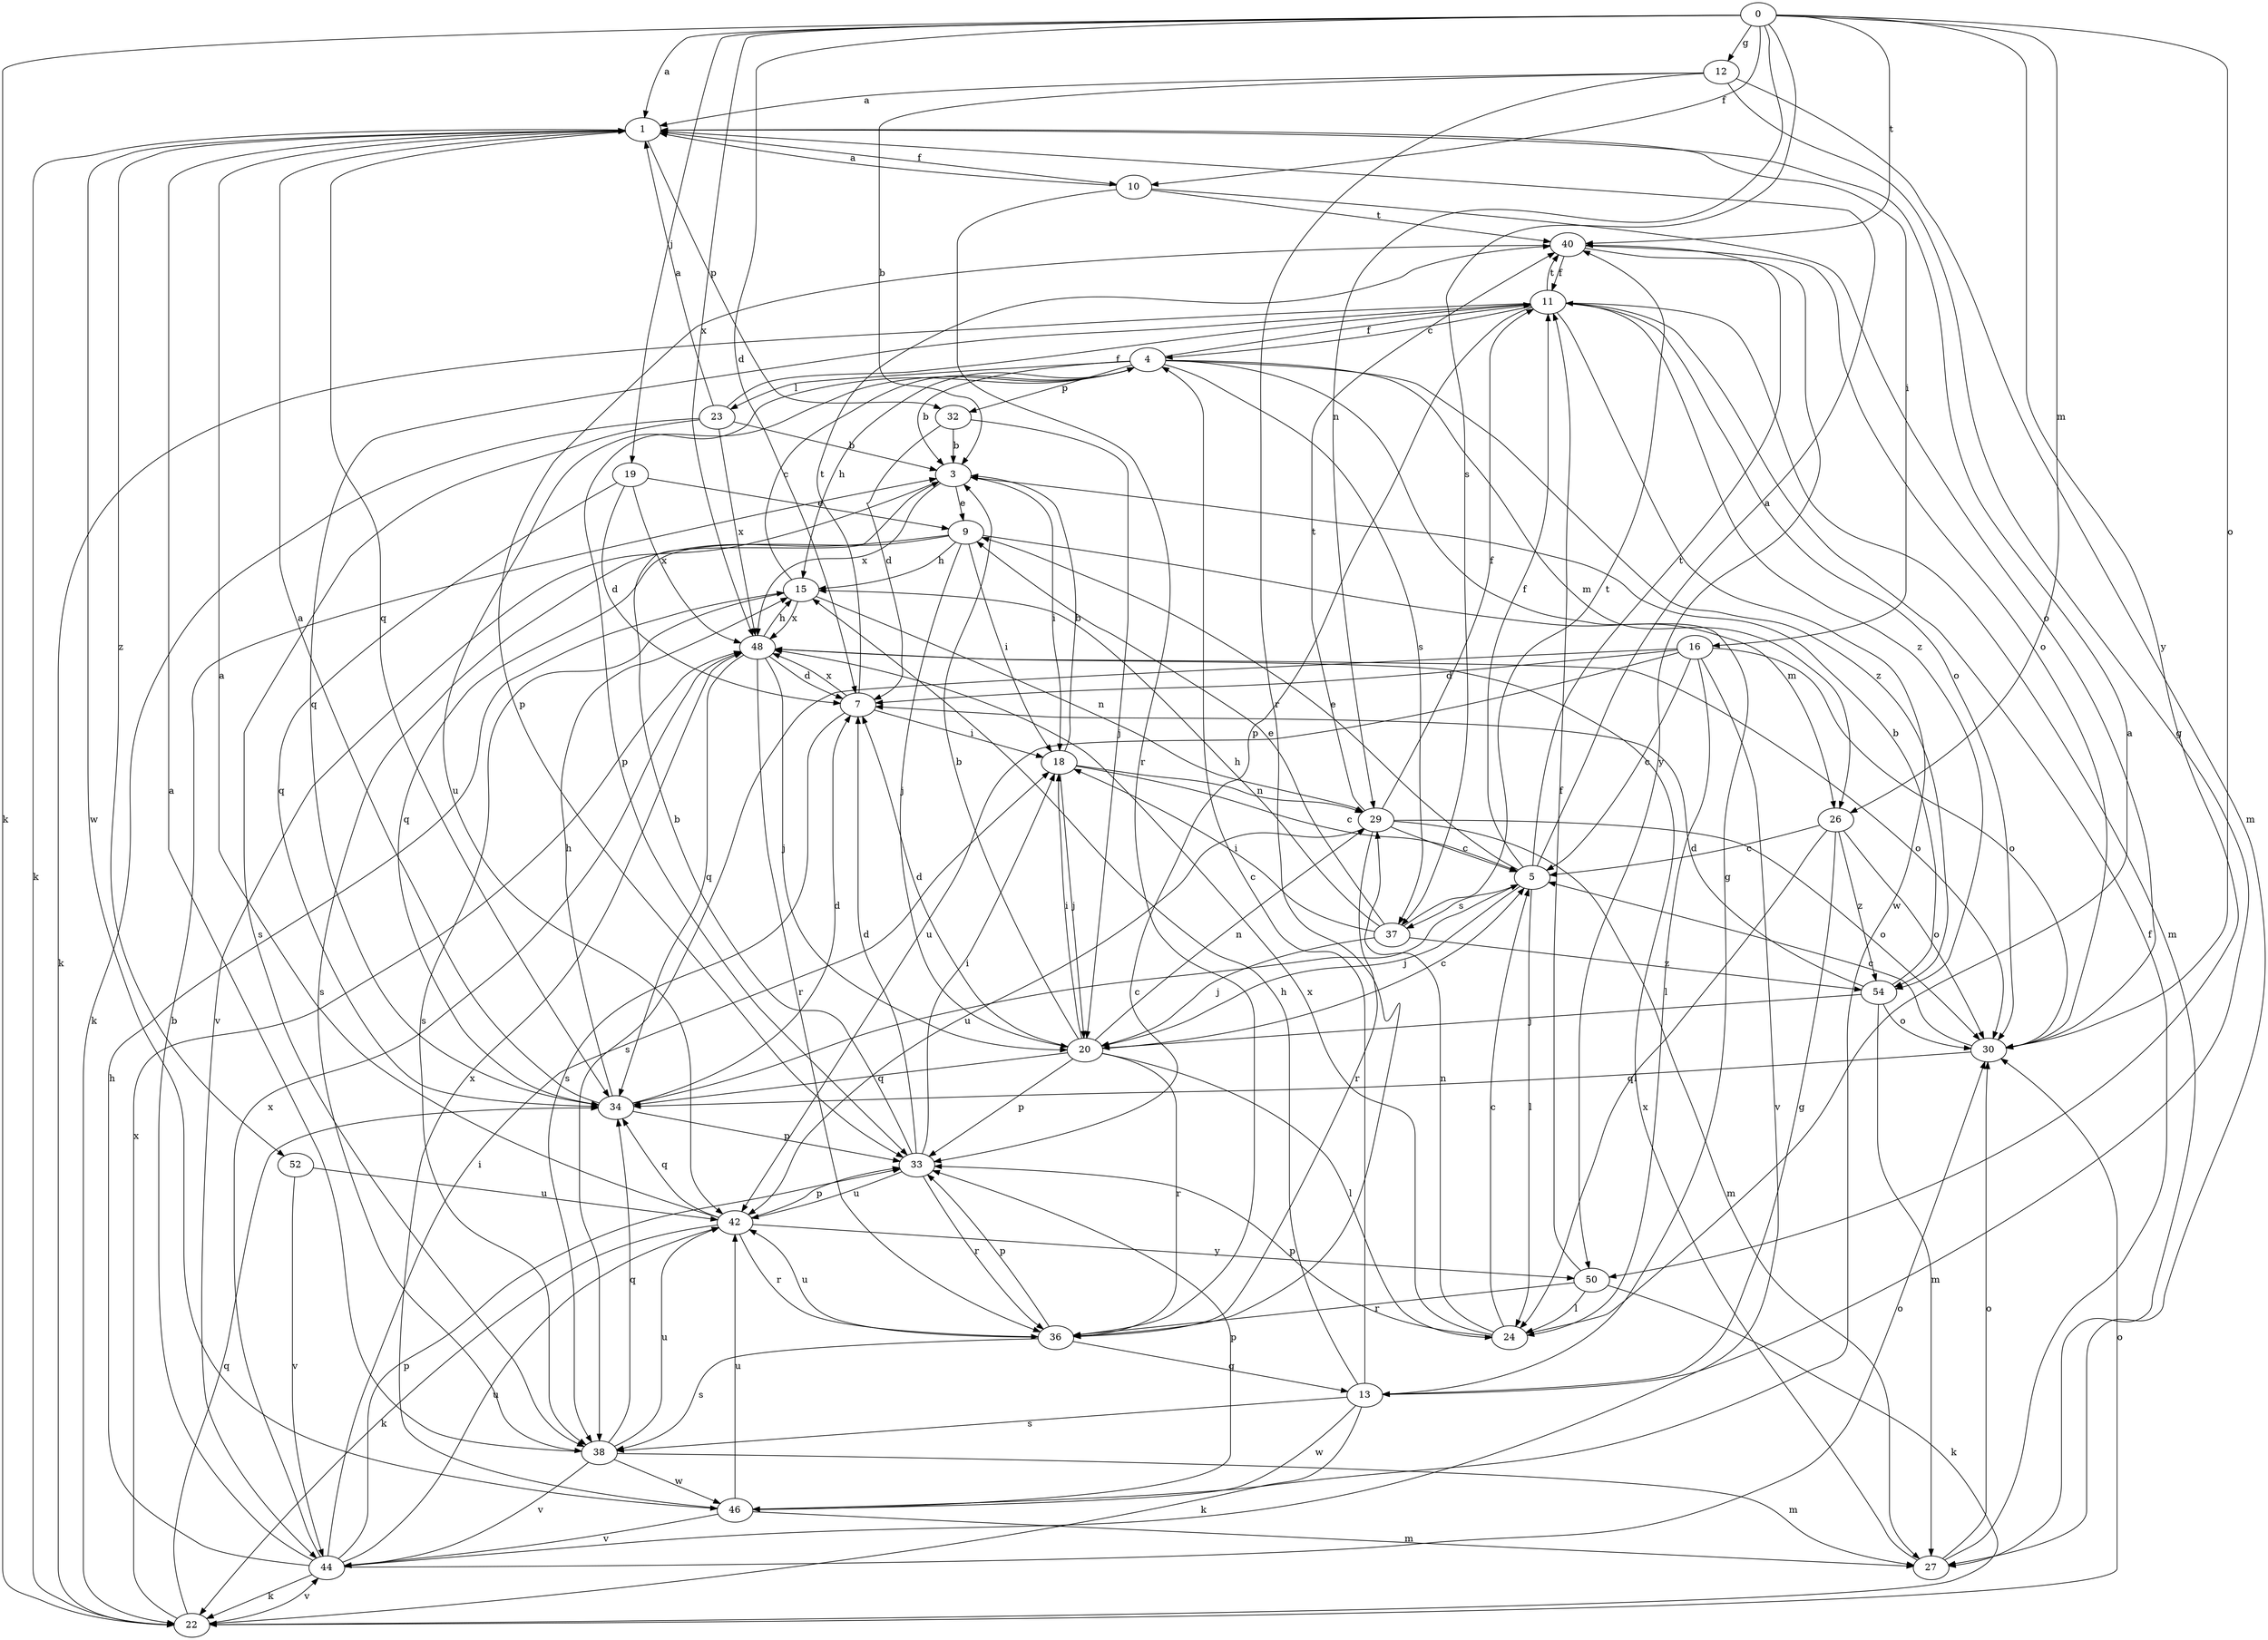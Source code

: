 strict digraph  {
0;
1;
3;
4;
5;
7;
9;
10;
11;
12;
13;
15;
16;
18;
19;
20;
22;
23;
24;
26;
27;
29;
30;
32;
33;
34;
36;
37;
38;
40;
42;
44;
46;
48;
50;
52;
54;
0 -> 1  [label=a];
0 -> 7  [label=d];
0 -> 10  [label=f];
0 -> 12  [label=g];
0 -> 19  [label=j];
0 -> 22  [label=k];
0 -> 26  [label=m];
0 -> 29  [label=n];
0 -> 30  [label=o];
0 -> 37  [label=s];
0 -> 40  [label=t];
0 -> 48  [label=x];
0 -> 50  [label=y];
1 -> 10  [label=f];
1 -> 16  [label=i];
1 -> 22  [label=k];
1 -> 32  [label=p];
1 -> 34  [label=q];
1 -> 46  [label=w];
1 -> 52  [label=z];
3 -> 9  [label=e];
3 -> 18  [label=i];
3 -> 44  [label=v];
3 -> 48  [label=x];
4 -> 3  [label=b];
4 -> 11  [label=f];
4 -> 13  [label=g];
4 -> 15  [label=h];
4 -> 23  [label=l];
4 -> 26  [label=m];
4 -> 32  [label=p];
4 -> 33  [label=p];
4 -> 37  [label=s];
4 -> 42  [label=u];
4 -> 54  [label=z];
5 -> 1  [label=a];
5 -> 9  [label=e];
5 -> 11  [label=f];
5 -> 20  [label=j];
5 -> 24  [label=l];
5 -> 37  [label=s];
5 -> 40  [label=t];
7 -> 18  [label=i];
7 -> 38  [label=s];
7 -> 40  [label=t];
7 -> 48  [label=x];
9 -> 15  [label=h];
9 -> 18  [label=i];
9 -> 20  [label=j];
9 -> 26  [label=m];
9 -> 34  [label=q];
9 -> 38  [label=s];
10 -> 1  [label=a];
10 -> 30  [label=o];
10 -> 36  [label=r];
10 -> 40  [label=t];
11 -> 4  [label=c];
11 -> 22  [label=k];
11 -> 27  [label=m];
11 -> 30  [label=o];
11 -> 33  [label=p];
11 -> 34  [label=q];
11 -> 40  [label=t];
11 -> 46  [label=w];
11 -> 54  [label=z];
12 -> 1  [label=a];
12 -> 3  [label=b];
12 -> 13  [label=g];
12 -> 27  [label=m];
12 -> 36  [label=r];
13 -> 4  [label=c];
13 -> 15  [label=h];
13 -> 22  [label=k];
13 -> 38  [label=s];
13 -> 46  [label=w];
15 -> 4  [label=c];
15 -> 29  [label=n];
15 -> 38  [label=s];
15 -> 48  [label=x];
16 -> 5  [label=c];
16 -> 7  [label=d];
16 -> 24  [label=l];
16 -> 30  [label=o];
16 -> 38  [label=s];
16 -> 42  [label=u];
16 -> 44  [label=v];
18 -> 3  [label=b];
18 -> 5  [label=c];
18 -> 20  [label=j];
18 -> 29  [label=n];
19 -> 7  [label=d];
19 -> 9  [label=e];
19 -> 34  [label=q];
19 -> 48  [label=x];
20 -> 3  [label=b];
20 -> 5  [label=c];
20 -> 7  [label=d];
20 -> 18  [label=i];
20 -> 24  [label=l];
20 -> 29  [label=n];
20 -> 33  [label=p];
20 -> 34  [label=q];
20 -> 36  [label=r];
22 -> 30  [label=o];
22 -> 34  [label=q];
22 -> 44  [label=v];
22 -> 48  [label=x];
23 -> 1  [label=a];
23 -> 3  [label=b];
23 -> 11  [label=f];
23 -> 22  [label=k];
23 -> 38  [label=s];
23 -> 48  [label=x];
24 -> 1  [label=a];
24 -> 5  [label=c];
24 -> 29  [label=n];
24 -> 33  [label=p];
24 -> 48  [label=x];
26 -> 5  [label=c];
26 -> 13  [label=g];
26 -> 24  [label=l];
26 -> 30  [label=o];
26 -> 54  [label=z];
27 -> 11  [label=f];
27 -> 30  [label=o];
27 -> 48  [label=x];
29 -> 5  [label=c];
29 -> 11  [label=f];
29 -> 27  [label=m];
29 -> 30  [label=o];
29 -> 36  [label=r];
29 -> 40  [label=t];
29 -> 42  [label=u];
30 -> 5  [label=c];
30 -> 34  [label=q];
32 -> 3  [label=b];
32 -> 7  [label=d];
32 -> 20  [label=j];
33 -> 3  [label=b];
33 -> 7  [label=d];
33 -> 18  [label=i];
33 -> 36  [label=r];
33 -> 42  [label=u];
34 -> 1  [label=a];
34 -> 5  [label=c];
34 -> 7  [label=d];
34 -> 15  [label=h];
34 -> 33  [label=p];
36 -> 13  [label=g];
36 -> 33  [label=p];
36 -> 38  [label=s];
36 -> 42  [label=u];
37 -> 9  [label=e];
37 -> 15  [label=h];
37 -> 18  [label=i];
37 -> 20  [label=j];
37 -> 40  [label=t];
37 -> 54  [label=z];
38 -> 1  [label=a];
38 -> 27  [label=m];
38 -> 34  [label=q];
38 -> 42  [label=u];
38 -> 44  [label=v];
38 -> 46  [label=w];
40 -> 11  [label=f];
40 -> 30  [label=o];
40 -> 33  [label=p];
40 -> 50  [label=y];
42 -> 1  [label=a];
42 -> 22  [label=k];
42 -> 33  [label=p];
42 -> 34  [label=q];
42 -> 36  [label=r];
42 -> 50  [label=y];
44 -> 3  [label=b];
44 -> 15  [label=h];
44 -> 18  [label=i];
44 -> 22  [label=k];
44 -> 30  [label=o];
44 -> 33  [label=p];
44 -> 42  [label=u];
44 -> 48  [label=x];
46 -> 27  [label=m];
46 -> 33  [label=p];
46 -> 42  [label=u];
46 -> 44  [label=v];
46 -> 48  [label=x];
48 -> 7  [label=d];
48 -> 15  [label=h];
48 -> 20  [label=j];
48 -> 30  [label=o];
48 -> 34  [label=q];
48 -> 36  [label=r];
50 -> 11  [label=f];
50 -> 22  [label=k];
50 -> 24  [label=l];
50 -> 36  [label=r];
52 -> 42  [label=u];
52 -> 44  [label=v];
54 -> 3  [label=b];
54 -> 7  [label=d];
54 -> 20  [label=j];
54 -> 27  [label=m];
54 -> 30  [label=o];
}
